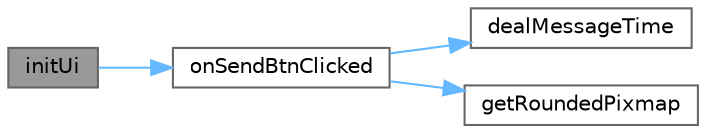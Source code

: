 digraph "initUi"
{
 // LATEX_PDF_SIZE
  bgcolor="transparent";
  edge [fontname=Helvetica,fontsize=10,labelfontname=Helvetica,labelfontsize=10];
  node [fontname=Helvetica,fontsize=10,shape=box,height=0.2,width=0.4];
  rankdir="LR";
  Node1 [id="Node000001",label="initUi",height=0.2,width=0.4,color="gray40", fillcolor="grey60", style="filled", fontcolor="black",tooltip="初始化界面"];
  Node1 -> Node2 [id="edge1_Node000001_Node000002",color="steelblue1",style="solid",tooltip=" "];
  Node2 [id="Node000002",label="onSendBtnClicked",height=0.2,width=0.4,color="grey40", fillcolor="white", style="filled",URL="$class_ai_chat.html#ab2e46322bc08f6b89be0a913230f01ed",tooltip="处理发送按钮点击"];
  Node2 -> Node3 [id="edge2_Node000002_Node000003",color="steelblue1",style="solid",tooltip=" "];
  Node3 [id="Node000003",label="dealMessageTime",height=0.2,width=0.4,color="grey40", fillcolor="white", style="filled",URL="$class_ai_chat.html#a22484ccef75fd29e7950f815dbee51b6",tooltip="处理消息时间气泡"];
  Node2 -> Node4 [id="edge3_Node000002_Node000004",color="steelblue1",style="solid",tooltip=" "];
  Node4 [id="Node000004",label="getRoundedPixmap",height=0.2,width=0.4,color="grey40", fillcolor="white", style="filled",URL="$class_ai_chat.html#a63c385477eab76291a642af85b0e7684",tooltip="生成圆角图片"];
}
